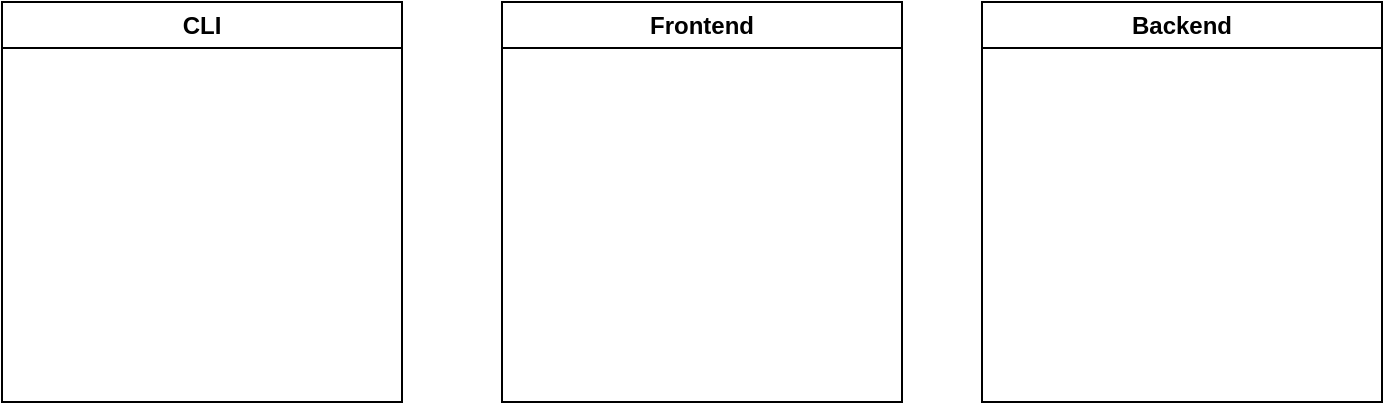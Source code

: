 <mxfile version="24.3.1" type="github">
  <diagram name="Page-1" id="8j3W_qDydUsUUFMx35oo">
    <mxGraphModel dx="1434" dy="766" grid="1" gridSize="10" guides="1" tooltips="1" connect="1" arrows="1" fold="1" page="1" pageScale="1" pageWidth="850" pageHeight="1100" math="0" shadow="0">
      <root>
        <mxCell id="0" />
        <mxCell id="1" parent="0" />
        <mxCell id="jnwht9hxHKNwCcqdQKuF-1" value="CLI" style="swimlane;whiteSpace=wrap;html=1;" vertex="1" parent="1">
          <mxGeometry x="110" y="70" width="200" height="200" as="geometry" />
        </mxCell>
        <mxCell id="jnwht9hxHKNwCcqdQKuF-2" value="Frontend" style="swimlane;whiteSpace=wrap;html=1;" vertex="1" parent="1">
          <mxGeometry x="360" y="70" width="200" height="200" as="geometry" />
        </mxCell>
        <mxCell id="jnwht9hxHKNwCcqdQKuF-3" value="Backend" style="swimlane;whiteSpace=wrap;html=1;" vertex="1" parent="1">
          <mxGeometry x="600" y="70" width="200" height="200" as="geometry" />
        </mxCell>
      </root>
    </mxGraphModel>
  </diagram>
</mxfile>
